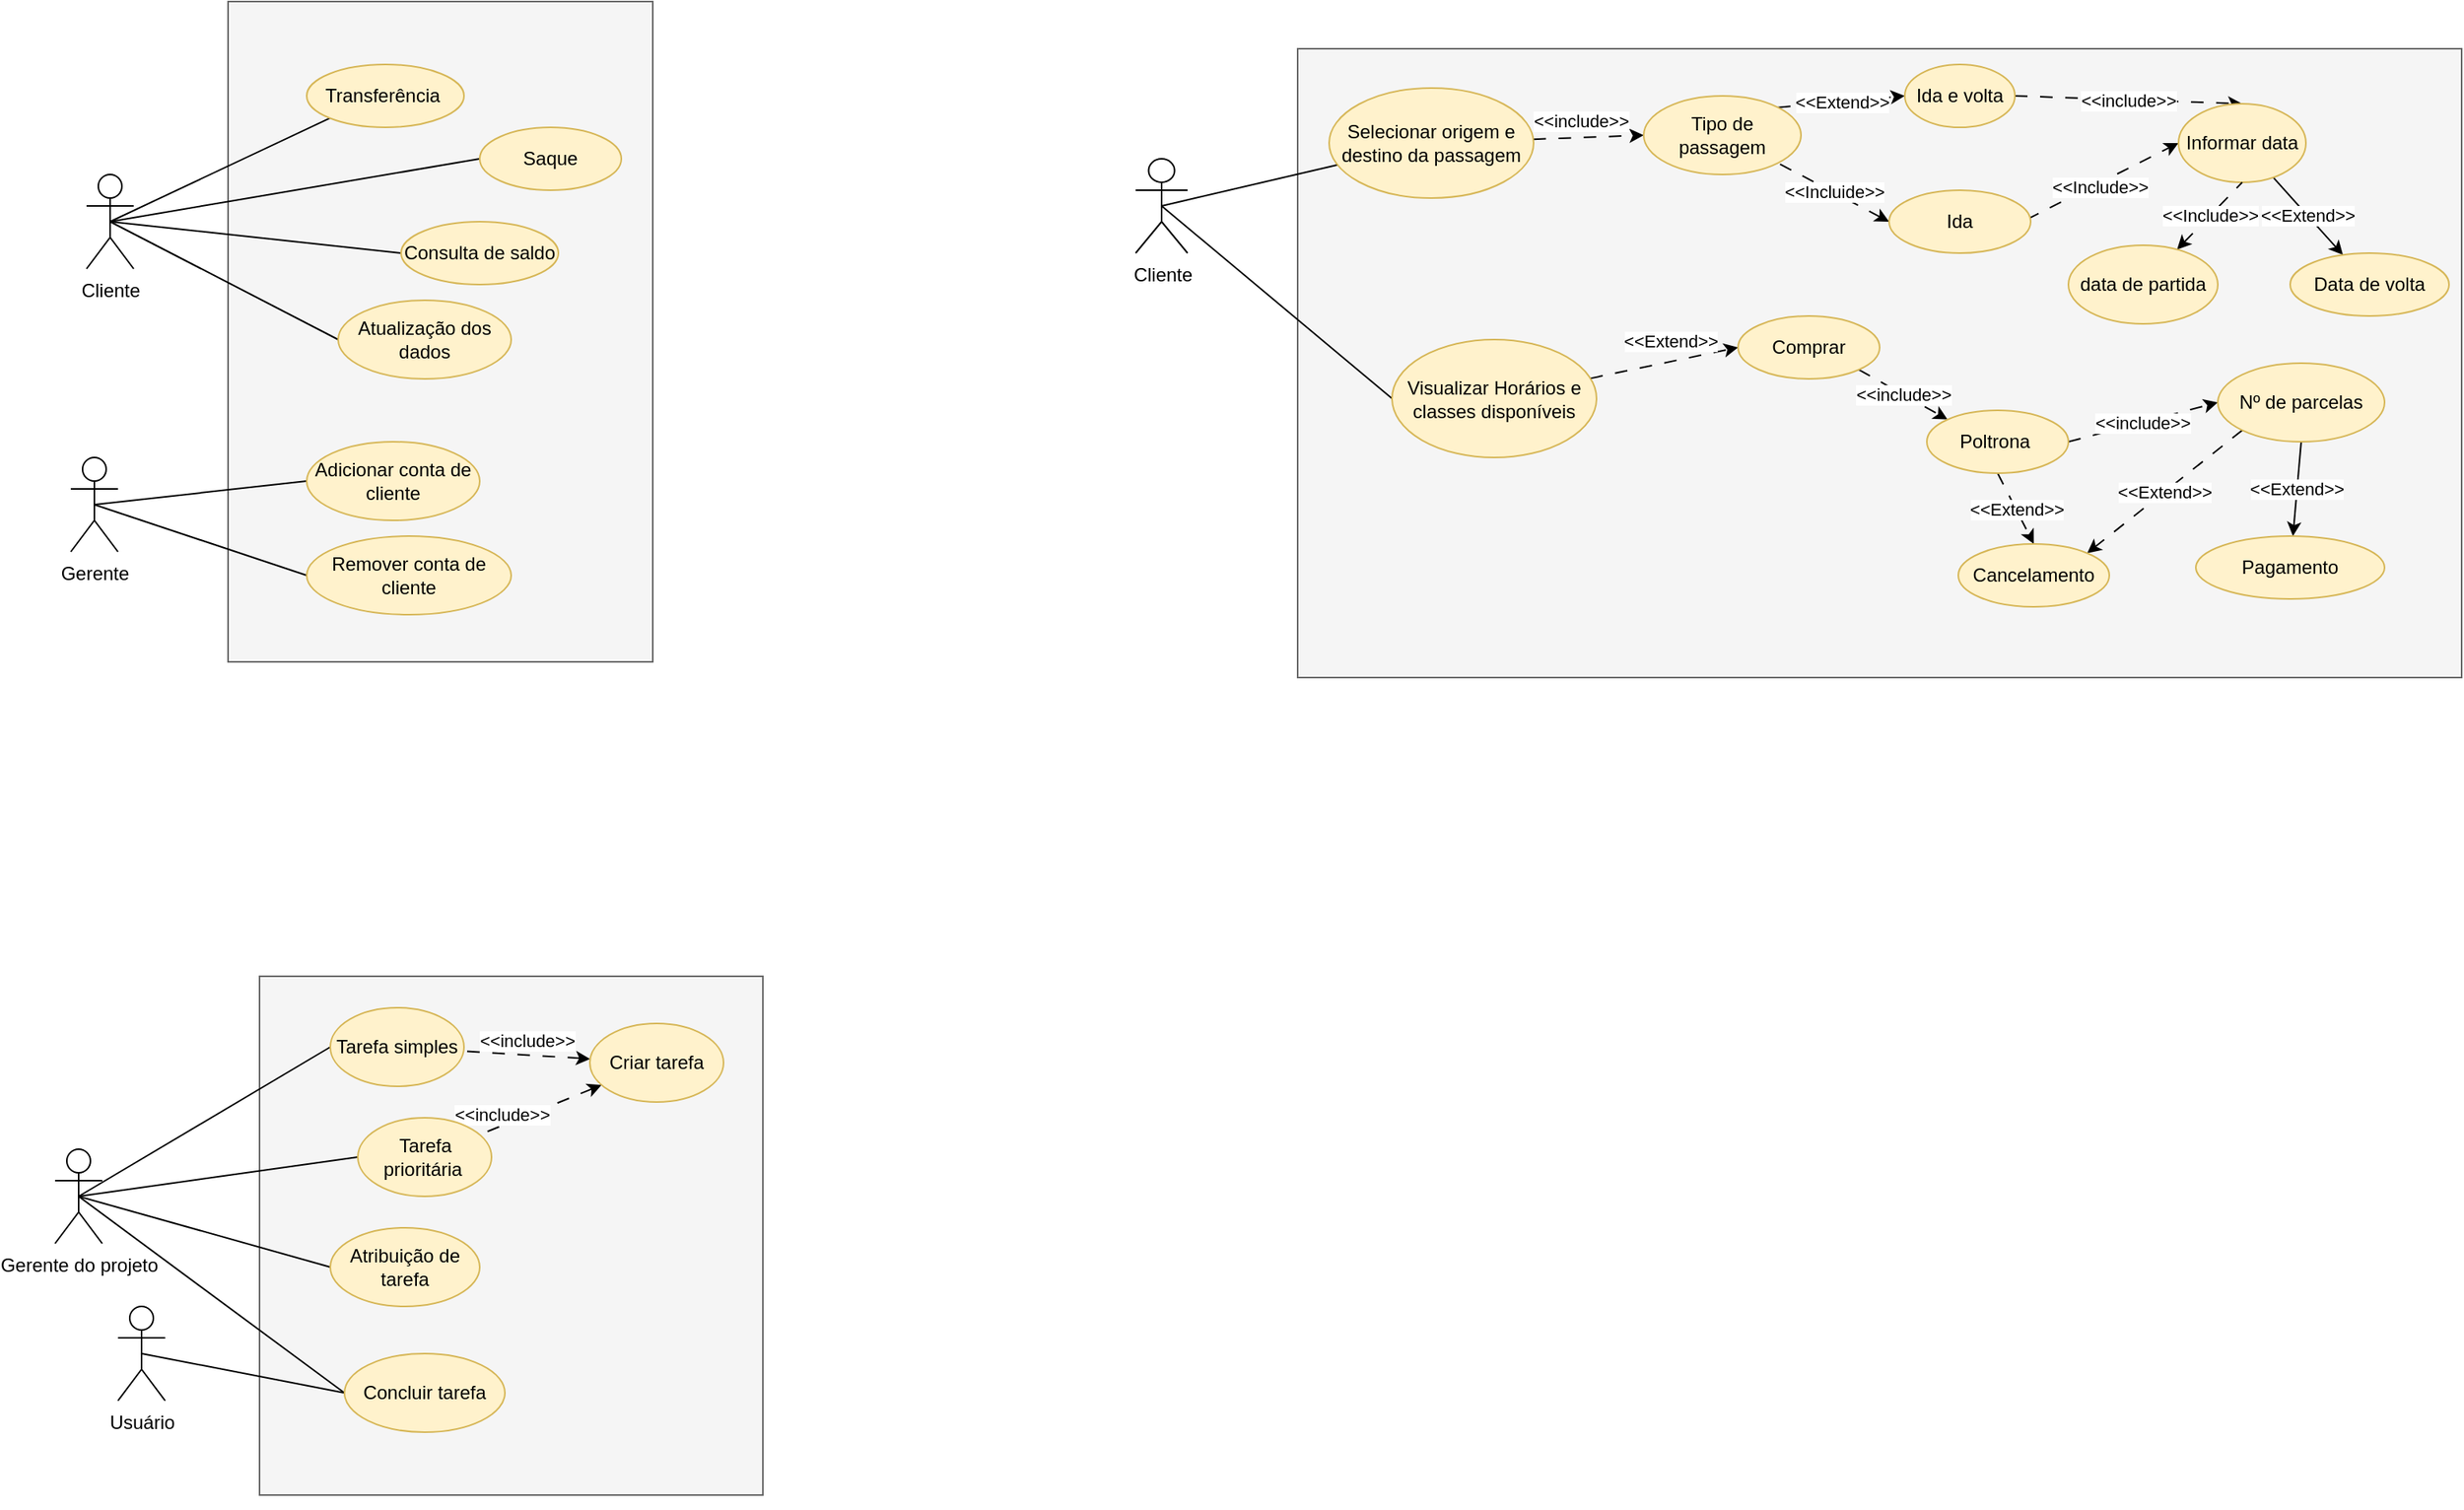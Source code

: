 <mxfile version="24.7.7">
  <diagram name="Página-1" id="RvR5tE_xyURKE1Yi1e9z">
    <mxGraphModel dx="1444" dy="764" grid="1" gridSize="10" guides="1" tooltips="1" connect="1" arrows="1" fold="1" page="1" pageScale="1" pageWidth="827" pageHeight="1169" math="0" shadow="0">
      <root>
        <mxCell id="0" />
        <mxCell id="1" parent="0" />
        <mxCell id="zZACtnFvRwucOKBFF_2M-2" value="" style="rounded=0;whiteSpace=wrap;html=1;fillColor=#f5f5f5;fontColor=#333333;strokeColor=#666666;" vertex="1" parent="1">
          <mxGeometry x="220" y="20" width="270" height="420" as="geometry" />
        </mxCell>
        <mxCell id="zZACtnFvRwucOKBFF_2M-13" style="rounded=0;orthogonalLoop=1;jettySize=auto;html=1;exitX=0.5;exitY=0.5;exitDx=0;exitDy=0;exitPerimeter=0;entryX=0;entryY=1;entryDx=0;entryDy=0;endArrow=none;endFill=0;" edge="1" parent="1" source="zZACtnFvRwucOKBFF_2M-1" target="zZACtnFvRwucOKBFF_2M-22">
          <mxGeometry relative="1" as="geometry">
            <mxPoint x="280" y="90" as="targetPoint" />
          </mxGeometry>
        </mxCell>
        <mxCell id="zZACtnFvRwucOKBFF_2M-14" style="rounded=0;orthogonalLoop=1;jettySize=auto;html=1;exitX=0.5;exitY=0.5;exitDx=0;exitDy=0;exitPerimeter=0;endArrow=none;endFill=0;entryX=0;entryY=0.5;entryDx=0;entryDy=0;" edge="1" parent="1" source="zZACtnFvRwucOKBFF_2M-1" target="zZACtnFvRwucOKBFF_2M-23">
          <mxGeometry relative="1" as="geometry">
            <mxPoint x="384" y="128.903" as="targetPoint" />
          </mxGeometry>
        </mxCell>
        <mxCell id="zZACtnFvRwucOKBFF_2M-15" style="rounded=0;orthogonalLoop=1;jettySize=auto;html=1;exitX=0.5;exitY=0.5;exitDx=0;exitDy=0;exitPerimeter=0;entryX=0;entryY=0.5;entryDx=0;entryDy=0;endArrow=none;endFill=0;" edge="1" parent="1" source="zZACtnFvRwucOKBFF_2M-1" target="zZACtnFvRwucOKBFF_2M-25">
          <mxGeometry relative="1" as="geometry">
            <mxPoint x="320.0" y="180" as="targetPoint" />
          </mxGeometry>
        </mxCell>
        <mxCell id="zZACtnFvRwucOKBFF_2M-17" style="rounded=0;orthogonalLoop=1;jettySize=auto;html=1;exitX=0.5;exitY=0.5;exitDx=0;exitDy=0;exitPerimeter=0;entryX=0;entryY=0.5;entryDx=0;entryDy=0;endArrow=none;endFill=0;" edge="1" parent="1" source="zZACtnFvRwucOKBFF_2M-1" target="zZACtnFvRwucOKBFF_2M-26">
          <mxGeometry relative="1" as="geometry">
            <mxPoint x="290.0" y="235" as="targetPoint" />
          </mxGeometry>
        </mxCell>
        <mxCell id="zZACtnFvRwucOKBFF_2M-1" value="Cliente" style="shape=umlActor;verticalLabelPosition=bottom;verticalAlign=top;html=1;outlineConnect=0;" vertex="1" parent="1">
          <mxGeometry x="130" y="130" width="30" height="60" as="geometry" />
        </mxCell>
        <mxCell id="zZACtnFvRwucOKBFF_2M-20" style="rounded=0;orthogonalLoop=1;jettySize=auto;html=1;exitX=0.5;exitY=0.5;exitDx=0;exitDy=0;exitPerimeter=0;entryX=0;entryY=0.5;entryDx=0;entryDy=0;endArrow=none;endFill=0;" edge="1" parent="1" source="zZACtnFvRwucOKBFF_2M-7" target="zZACtnFvRwucOKBFF_2M-27">
          <mxGeometry relative="1" as="geometry">
            <mxPoint x="270.0" y="320" as="targetPoint" />
          </mxGeometry>
        </mxCell>
        <mxCell id="zZACtnFvRwucOKBFF_2M-21" style="rounded=0;orthogonalLoop=1;jettySize=auto;html=1;exitX=0.5;exitY=0.5;exitDx=0;exitDy=0;exitPerimeter=0;endArrow=none;endFill=0;entryX=0;entryY=0.5;entryDx=0;entryDy=0;" edge="1" parent="1" source="zZACtnFvRwucOKBFF_2M-7" target="zZACtnFvRwucOKBFF_2M-28">
          <mxGeometry relative="1" as="geometry">
            <mxPoint x="270.0" y="376.486" as="targetPoint" />
          </mxGeometry>
        </mxCell>
        <mxCell id="zZACtnFvRwucOKBFF_2M-7" value="Gerente" style="shape=umlActor;verticalLabelPosition=bottom;verticalAlign=top;html=1;outlineConnect=0;" vertex="1" parent="1">
          <mxGeometry x="120" y="310" width="30" height="60" as="geometry" />
        </mxCell>
        <mxCell id="zZACtnFvRwucOKBFF_2M-22" value="&lt;div&gt;Transferência&amp;nbsp;&lt;/div&gt;" style="ellipse;whiteSpace=wrap;html=1;fillColor=#fff2cc;strokeColor=#d6b656;" vertex="1" parent="1">
          <mxGeometry x="270" y="60" width="100" height="40" as="geometry" />
        </mxCell>
        <mxCell id="zZACtnFvRwucOKBFF_2M-23" value="Saque" style="ellipse;whiteSpace=wrap;html=1;fillColor=#fff2cc;strokeColor=#d6b656;" vertex="1" parent="1">
          <mxGeometry x="380" y="100" width="90" height="40" as="geometry" />
        </mxCell>
        <mxCell id="zZACtnFvRwucOKBFF_2M-25" value="Consulta de saldo" style="ellipse;whiteSpace=wrap;html=1;fillColor=#fff2cc;strokeColor=#d6b656;" vertex="1" parent="1">
          <mxGeometry x="330" y="160" width="100" height="40" as="geometry" />
        </mxCell>
        <mxCell id="zZACtnFvRwucOKBFF_2M-26" value="Atualização dos dados" style="ellipse;whiteSpace=wrap;html=1;fillColor=#fff2cc;strokeColor=#d6b656;" vertex="1" parent="1">
          <mxGeometry x="290" y="210" width="110" height="50" as="geometry" />
        </mxCell>
        <mxCell id="zZACtnFvRwucOKBFF_2M-27" value="Adicionar conta de cliente" style="ellipse;whiteSpace=wrap;html=1;fillColor=#fff2cc;strokeColor=#d6b656;" vertex="1" parent="1">
          <mxGeometry x="270" y="300" width="110" height="50" as="geometry" />
        </mxCell>
        <mxCell id="zZACtnFvRwucOKBFF_2M-28" value="Remover conta de cliente" style="ellipse;whiteSpace=wrap;html=1;fillColor=#fff2cc;strokeColor=#d6b656;" vertex="1" parent="1">
          <mxGeometry x="270" y="360" width="130" height="50" as="geometry" />
        </mxCell>
        <mxCell id="zZACtnFvRwucOKBFF_2M-30" value="" style="rounded=0;whiteSpace=wrap;html=1;fillColor=#F5F5F5;fontColor=#333333;strokeColor=#666666;" vertex="1" parent="1">
          <mxGeometry x="240" y="640" width="320" height="330" as="geometry" />
        </mxCell>
        <mxCell id="zZACtnFvRwucOKBFF_2M-49" style="rounded=0;orthogonalLoop=1;jettySize=auto;html=1;exitX=0.5;exitY=0.5;exitDx=0;exitDy=0;exitPerimeter=0;entryX=0;entryY=0.5;entryDx=0;entryDy=0;endArrow=none;endFill=0;" edge="1" parent="1" source="zZACtnFvRwucOKBFF_2M-31" target="zZACtnFvRwucOKBFF_2M-34">
          <mxGeometry relative="1" as="geometry" />
        </mxCell>
        <mxCell id="zZACtnFvRwucOKBFF_2M-31" value="Usuário" style="shape=umlActor;verticalLabelPosition=bottom;verticalAlign=top;html=1;outlineConnect=0;" vertex="1" parent="1">
          <mxGeometry x="150" y="850" width="30" height="60" as="geometry" />
        </mxCell>
        <mxCell id="zZACtnFvRwucOKBFF_2M-48" style="rounded=0;orthogonalLoop=1;jettySize=auto;html=1;exitX=0.5;exitY=0.5;exitDx=0;exitDy=0;exitPerimeter=0;entryX=0;entryY=0.5;entryDx=0;entryDy=0;endArrow=none;endFill=0;" edge="1" parent="1" source="zZACtnFvRwucOKBFF_2M-32" target="zZACtnFvRwucOKBFF_2M-35">
          <mxGeometry relative="1" as="geometry" />
        </mxCell>
        <mxCell id="zZACtnFvRwucOKBFF_2M-50" style="rounded=0;orthogonalLoop=1;jettySize=auto;html=1;exitX=0.5;exitY=0.5;exitDx=0;exitDy=0;exitPerimeter=0;entryX=0;entryY=0.5;entryDx=0;entryDy=0;endArrow=none;endFill=0;" edge="1" parent="1" source="zZACtnFvRwucOKBFF_2M-32" target="zZACtnFvRwucOKBFF_2M-34">
          <mxGeometry relative="1" as="geometry">
            <mxPoint x="260.0" y="960" as="targetPoint" />
          </mxGeometry>
        </mxCell>
        <mxCell id="zZACtnFvRwucOKBFF_2M-54" style="rounded=0;orthogonalLoop=1;jettySize=auto;html=1;exitX=0.5;exitY=0.5;exitDx=0;exitDy=0;exitPerimeter=0;entryX=0;entryY=0.5;entryDx=0;entryDy=0;endArrow=none;endFill=0;" edge="1" parent="1" source="zZACtnFvRwucOKBFF_2M-32" target="zZACtnFvRwucOKBFF_2M-39">
          <mxGeometry relative="1" as="geometry" />
        </mxCell>
        <mxCell id="zZACtnFvRwucOKBFF_2M-55" style="rounded=0;orthogonalLoop=1;jettySize=auto;html=1;exitX=0.5;exitY=0.5;exitDx=0;exitDy=0;exitPerimeter=0;entryX=0;entryY=0.5;entryDx=0;entryDy=0;endArrow=none;endFill=0;" edge="1" parent="1" source="zZACtnFvRwucOKBFF_2M-32" target="zZACtnFvRwucOKBFF_2M-41">
          <mxGeometry relative="1" as="geometry" />
        </mxCell>
        <mxCell id="zZACtnFvRwucOKBFF_2M-32" value="Gerente do projeto" style="shape=umlActor;verticalLabelPosition=bottom;verticalAlign=top;html=1;outlineConnect=0;" vertex="1" parent="1">
          <mxGeometry x="110" y="750" width="30" height="60" as="geometry" />
        </mxCell>
        <mxCell id="zZACtnFvRwucOKBFF_2M-40" value="&amp;lt;&amp;lt;include&amp;gt;&amp;gt;" style="rounded=0;orthogonalLoop=1;jettySize=auto;html=1;endArrow=none;endFill=0;labelPosition=center;verticalLabelPosition=top;align=center;verticalAlign=bottom;dashed=1;dashPattern=8 8;fillColor=#f5f5f5;strokeColor=#000000;startArrow=classic;startFill=1;" edge="1" parent="1" source="zZACtnFvRwucOKBFF_2M-33" target="zZACtnFvRwucOKBFF_2M-39">
          <mxGeometry relative="1" as="geometry" />
        </mxCell>
        <mxCell id="zZACtnFvRwucOKBFF_2M-42" value="&amp;lt;&amp;lt;include&amp;gt;&amp;gt;" style="rounded=0;orthogonalLoop=1;jettySize=auto;html=1;endArrow=none;endFill=0;labelPosition=center;verticalLabelPosition=top;align=center;verticalAlign=bottom;dashed=1;dashPattern=8 8;startArrow=classic;startFill=1;" edge="1" parent="1" source="zZACtnFvRwucOKBFF_2M-33" target="zZACtnFvRwucOKBFF_2M-41">
          <mxGeometry x="0.661" y="2" relative="1" as="geometry">
            <mxPoint as="offset" />
          </mxGeometry>
        </mxCell>
        <mxCell id="zZACtnFvRwucOKBFF_2M-33" value="Criar tarefa" style="ellipse;whiteSpace=wrap;html=1;fillColor=#fff2cc;strokeColor=#d6b656;" vertex="1" parent="1">
          <mxGeometry x="450" y="670" width="85" height="50" as="geometry" />
        </mxCell>
        <mxCell id="zZACtnFvRwucOKBFF_2M-34" value="Concluir tarefa" style="ellipse;whiteSpace=wrap;html=1;fillColor=#fff2cc;strokeColor=#d6b656;" vertex="1" parent="1">
          <mxGeometry x="294" y="880" width="102" height="50" as="geometry" />
        </mxCell>
        <mxCell id="zZACtnFvRwucOKBFF_2M-35" value="Atribuição de tarefa" style="ellipse;whiteSpace=wrap;html=1;fillColor=#fff2cc;strokeColor=#d6b656;" vertex="1" parent="1">
          <mxGeometry x="285" y="800" width="95" height="50" as="geometry" />
        </mxCell>
        <mxCell id="zZACtnFvRwucOKBFF_2M-39" value="Tarefa simples" style="ellipse;whiteSpace=wrap;html=1;fillColor=#fff2cc;strokeColor=#d6b656;" vertex="1" parent="1">
          <mxGeometry x="285" y="660" width="85" height="50" as="geometry" />
        </mxCell>
        <mxCell id="zZACtnFvRwucOKBFF_2M-41" value="Tarefa prioritária&amp;nbsp;" style="ellipse;whiteSpace=wrap;html=1;fillColor=#fff2cc;strokeColor=#d6b656;" vertex="1" parent="1">
          <mxGeometry x="302.5" y="730" width="85" height="50" as="geometry" />
        </mxCell>
        <mxCell id="zZACtnFvRwucOKBFF_2M-53" style="edgeStyle=orthogonalEdgeStyle;rounded=0;orthogonalLoop=1;jettySize=auto;html=1;exitX=0.5;exitY=1;exitDx=0;exitDy=0;" edge="1" parent="1" source="zZACtnFvRwucOKBFF_2M-30" target="zZACtnFvRwucOKBFF_2M-30">
          <mxGeometry relative="1" as="geometry" />
        </mxCell>
        <mxCell id="zZACtnFvRwucOKBFF_2M-56" value="" style="rounded=0;whiteSpace=wrap;html=1;fillColor=#f5f5f5;fontColor=#333333;strokeColor=#666666;" vertex="1" parent="1">
          <mxGeometry x="900" y="50" width="740" height="400" as="geometry" />
        </mxCell>
        <mxCell id="zZACtnFvRwucOKBFF_2M-80" style="rounded=0;orthogonalLoop=1;jettySize=auto;html=1;endArrow=none;endFill=0;exitX=0.5;exitY=0.5;exitDx=0;exitDy=0;exitPerimeter=0;" edge="1" parent="1" source="zZACtnFvRwucOKBFF_2M-57" target="zZACtnFvRwucOKBFF_2M-59">
          <mxGeometry relative="1" as="geometry" />
        </mxCell>
        <mxCell id="zZACtnFvRwucOKBFF_2M-94" style="rounded=0;orthogonalLoop=1;jettySize=auto;html=1;exitX=0.5;exitY=0.5;exitDx=0;exitDy=0;exitPerimeter=0;entryX=0;entryY=0.5;entryDx=0;entryDy=0;endArrow=none;endFill=0;" edge="1" parent="1" source="zZACtnFvRwucOKBFF_2M-57" target="zZACtnFvRwucOKBFF_2M-81">
          <mxGeometry relative="1" as="geometry" />
        </mxCell>
        <mxCell id="zZACtnFvRwucOKBFF_2M-57" value="Cliente" style="shape=umlActor;verticalLabelPosition=bottom;verticalAlign=top;html=1;outlineConnect=0;" vertex="1" parent="1">
          <mxGeometry x="797" y="120" width="33" height="60" as="geometry" />
        </mxCell>
        <mxCell id="zZACtnFvRwucOKBFF_2M-63" value="&amp;lt;&amp;lt;Extend&amp;gt;&amp;gt;" style="rounded=0;orthogonalLoop=1;jettySize=auto;html=1;exitX=1;exitY=0;exitDx=0;exitDy=0;entryX=0;entryY=0.5;entryDx=0;entryDy=0;dashed=1;dashPattern=8 8;" edge="1" parent="1" source="zZACtnFvRwucOKBFF_2M-76" target="zZACtnFvRwucOKBFF_2M-62">
          <mxGeometry relative="1" as="geometry" />
        </mxCell>
        <mxCell id="zZACtnFvRwucOKBFF_2M-78" value="&amp;lt;&amp;lt;include&amp;gt;&amp;gt;" style="rounded=0;orthogonalLoop=1;jettySize=auto;html=1;entryX=0;entryY=0.5;entryDx=0;entryDy=0;dashed=1;dashPattern=8 8;" edge="1" parent="1" source="zZACtnFvRwucOKBFF_2M-59" target="zZACtnFvRwucOKBFF_2M-76">
          <mxGeometry x="-0.121" y="10" relative="1" as="geometry">
            <mxPoint as="offset" />
          </mxGeometry>
        </mxCell>
        <mxCell id="zZACtnFvRwucOKBFF_2M-59" value="Selecionar origem e destino da passagem" style="ellipse;whiteSpace=wrap;html=1;fillColor=#fff2cc;strokeColor=#d6b656;" vertex="1" parent="1">
          <mxGeometry x="920" y="75" width="130" height="70" as="geometry" />
        </mxCell>
        <mxCell id="zZACtnFvRwucOKBFF_2M-61" value="&amp;lt;&amp;lt;Incluide&amp;gt;&amp;gt;" style="rounded=0;orthogonalLoop=1;jettySize=auto;html=1;exitX=0;exitY=0.5;exitDx=0;exitDy=0;endArrow=none;endFill=0;dashed=1;startArrow=classic;startFill=1;dashPattern=8 8;entryX=1;entryY=1;entryDx=0;entryDy=0;" edge="1" parent="1" source="zZACtnFvRwucOKBFF_2M-60" target="zZACtnFvRwucOKBFF_2M-76">
          <mxGeometry relative="1" as="geometry">
            <mxPoint x="990" y="140" as="targetPoint" />
          </mxGeometry>
        </mxCell>
        <mxCell id="zZACtnFvRwucOKBFF_2M-65" style="rounded=0;orthogonalLoop=1;jettySize=auto;html=1;exitX=0.5;exitY=1;exitDx=0;exitDy=0;entryX=0;entryY=0.5;entryDx=0;entryDy=0;startArrow=none;startFill=0;dashed=1;dashPattern=8 8;" edge="1" parent="1" source="zZACtnFvRwucOKBFF_2M-60" target="zZACtnFvRwucOKBFF_2M-64">
          <mxGeometry relative="1" as="geometry" />
        </mxCell>
        <mxCell id="zZACtnFvRwucOKBFF_2M-71" value="&amp;lt;&amp;lt;Include&amp;gt;&amp;gt;" style="edgeLabel;html=1;align=center;verticalAlign=middle;resizable=0;points=[];" vertex="1" connectable="0" parent="zZACtnFvRwucOKBFF_2M-65">
          <mxGeometry x="-0.065" y="-2" relative="1" as="geometry">
            <mxPoint x="23" y="-11" as="offset" />
          </mxGeometry>
        </mxCell>
        <mxCell id="zZACtnFvRwucOKBFF_2M-60" value="Ida" style="ellipse;whiteSpace=wrap;html=1;fillColor=#fff2cc;strokeColor=#d6b656;" vertex="1" parent="1">
          <mxGeometry x="1276" y="140" width="90" height="40" as="geometry" />
        </mxCell>
        <mxCell id="zZACtnFvRwucOKBFF_2M-66" value="&amp;lt;&amp;lt;include&amp;gt;&amp;gt;" style="rounded=0;orthogonalLoop=1;jettySize=auto;html=1;exitX=1;exitY=0.5;exitDx=0;exitDy=0;entryX=0.5;entryY=0;entryDx=0;entryDy=0;dashed=1;dashPattern=8 8;" edge="1" parent="1" source="zZACtnFvRwucOKBFF_2M-62" target="zZACtnFvRwucOKBFF_2M-64">
          <mxGeometry relative="1" as="geometry">
            <mxPoint x="1110" y="290" as="targetPoint" />
          </mxGeometry>
        </mxCell>
        <mxCell id="zZACtnFvRwucOKBFF_2M-62" value="Ida e volta" style="ellipse;whiteSpace=wrap;html=1;fillColor=#fff2cc;strokeColor=#d6b656;" vertex="1" parent="1">
          <mxGeometry x="1286" y="60" width="70" height="40" as="geometry" />
        </mxCell>
        <mxCell id="zZACtnFvRwucOKBFF_2M-70" value="&amp;lt;&amp;lt;Extend&amp;gt;&amp;gt;" style="rounded=0;orthogonalLoop=1;jettySize=auto;html=1;" edge="1" parent="1" source="zZACtnFvRwucOKBFF_2M-64" target="zZACtnFvRwucOKBFF_2M-69">
          <mxGeometry relative="1" as="geometry" />
        </mxCell>
        <mxCell id="zZACtnFvRwucOKBFF_2M-64" value="Informar data" style="ellipse;whiteSpace=wrap;html=1;fillColor=#fff2cc;strokeColor=#d6b656;" vertex="1" parent="1">
          <mxGeometry x="1460" y="85" width="81" height="50" as="geometry" />
        </mxCell>
        <mxCell id="zZACtnFvRwucOKBFF_2M-68" value="&amp;lt;&amp;lt;Include&amp;gt;&amp;gt;" style="rounded=0;orthogonalLoop=1;jettySize=auto;html=1;entryX=0.5;entryY=1;entryDx=0;entryDy=0;endArrow=none;endFill=0;dashed=1;dashPattern=8 8;startArrow=classic;startFill=1;" edge="1" parent="1" source="zZACtnFvRwucOKBFF_2M-67" target="zZACtnFvRwucOKBFF_2M-64">
          <mxGeometry relative="1" as="geometry" />
        </mxCell>
        <mxCell id="zZACtnFvRwucOKBFF_2M-67" value="data de partida" style="ellipse;whiteSpace=wrap;html=1;fillColor=#fff2cc;strokeColor=#d6b656;" vertex="1" parent="1">
          <mxGeometry x="1390" y="175" width="95" height="50" as="geometry" />
        </mxCell>
        <mxCell id="zZACtnFvRwucOKBFF_2M-69" value="Data de volta" style="ellipse;whiteSpace=wrap;html=1;fillColor=#fff2cc;strokeColor=#d6b656;" vertex="1" parent="1">
          <mxGeometry x="1531" y="180" width="101" height="40" as="geometry" />
        </mxCell>
        <mxCell id="zZACtnFvRwucOKBFF_2M-75" style="edgeStyle=orthogonalEdgeStyle;rounded=0;orthogonalLoop=1;jettySize=auto;html=1;exitX=0.5;exitY=1;exitDx=0;exitDy=0;" edge="1" parent="1" source="zZACtnFvRwucOKBFF_2M-60" target="zZACtnFvRwucOKBFF_2M-60">
          <mxGeometry relative="1" as="geometry" />
        </mxCell>
        <mxCell id="zZACtnFvRwucOKBFF_2M-76" value="Tipo de passagem" style="ellipse;whiteSpace=wrap;html=1;fillColor=#fff2cc;strokeColor=#d6b656;" vertex="1" parent="1">
          <mxGeometry x="1120" y="80" width="100" height="50" as="geometry" />
        </mxCell>
        <mxCell id="zZACtnFvRwucOKBFF_2M-84" value="&amp;lt;&amp;lt;Extend&amp;gt;&amp;gt;" style="rounded=0;orthogonalLoop=1;jettySize=auto;html=1;entryX=0;entryY=0.5;entryDx=0;entryDy=0;dashed=1;dashPattern=8 8;" edge="1" parent="1" source="zZACtnFvRwucOKBFF_2M-81" target="zZACtnFvRwucOKBFF_2M-82">
          <mxGeometry x="0.128" y="13" relative="1" as="geometry">
            <mxPoint x="1" as="offset" />
          </mxGeometry>
        </mxCell>
        <mxCell id="zZACtnFvRwucOKBFF_2M-81" value="Visualizar Horários e classes disponíveis" style="ellipse;whiteSpace=wrap;html=1;fillColor=#fff2cc;strokeColor=#d6b656;" vertex="1" parent="1">
          <mxGeometry x="960" y="235" width="130" height="75" as="geometry" />
        </mxCell>
        <mxCell id="zZACtnFvRwucOKBFF_2M-87" value="&amp;lt;&amp;lt;include&amp;gt;&amp;gt;" style="rounded=0;orthogonalLoop=1;jettySize=auto;html=1;exitX=1;exitY=1;exitDx=0;exitDy=0;entryX=0;entryY=0;entryDx=0;entryDy=0;dashed=1;dashPattern=8 8;" edge="1" parent="1" source="zZACtnFvRwucOKBFF_2M-82" target="zZACtnFvRwucOKBFF_2M-85">
          <mxGeometry relative="1" as="geometry" />
        </mxCell>
        <mxCell id="zZACtnFvRwucOKBFF_2M-82" value="Comprar" style="ellipse;whiteSpace=wrap;html=1;fillColor=#fff2cc;strokeColor=#d6b656;" vertex="1" parent="1">
          <mxGeometry x="1180" y="220" width="90" height="40" as="geometry" />
        </mxCell>
        <mxCell id="zZACtnFvRwucOKBFF_2M-88" value="&amp;lt;&amp;lt;include&amp;gt;&amp;gt;" style="rounded=0;orthogonalLoop=1;jettySize=auto;html=1;exitX=1;exitY=0.5;exitDx=0;exitDy=0;entryX=0;entryY=0.5;entryDx=0;entryDy=0;dashed=1;dashPattern=8 8;" edge="1" parent="1" source="zZACtnFvRwucOKBFF_2M-85" target="zZACtnFvRwucOKBFF_2M-86">
          <mxGeometry relative="1" as="geometry" />
        </mxCell>
        <mxCell id="zZACtnFvRwucOKBFF_2M-92" value="&amp;lt;&amp;lt;Extend&amp;gt;&amp;gt;" style="rounded=0;orthogonalLoop=1;jettySize=auto;html=1;exitX=0.5;exitY=1;exitDx=0;exitDy=0;entryX=0.5;entryY=0;entryDx=0;entryDy=0;dashed=1;dashPattern=8 8;" edge="1" parent="1" source="zZACtnFvRwucOKBFF_2M-85" target="zZACtnFvRwucOKBFF_2M-91">
          <mxGeometry relative="1" as="geometry" />
        </mxCell>
        <mxCell id="zZACtnFvRwucOKBFF_2M-85" value="Poltrona&amp;nbsp;" style="ellipse;whiteSpace=wrap;html=1;fillColor=#fff2cc;strokeColor=#d6b656;" vertex="1" parent="1">
          <mxGeometry x="1300" y="280" width="90" height="40" as="geometry" />
        </mxCell>
        <mxCell id="zZACtnFvRwucOKBFF_2M-90" value="&amp;lt;&amp;lt;Extend&amp;gt;&amp;gt;" style="rounded=0;orthogonalLoop=1;jettySize=auto;html=1;exitX=0.5;exitY=1;exitDx=0;exitDy=0;" edge="1" parent="1" source="zZACtnFvRwucOKBFF_2M-86" target="zZACtnFvRwucOKBFF_2M-89">
          <mxGeometry relative="1" as="geometry" />
        </mxCell>
        <mxCell id="zZACtnFvRwucOKBFF_2M-93" value="&amp;lt;&amp;lt;Extend&amp;gt;&amp;gt;" style="rounded=0;orthogonalLoop=1;jettySize=auto;html=1;exitX=0;exitY=1;exitDx=0;exitDy=0;entryX=1;entryY=0;entryDx=0;entryDy=0;dashed=1;dashPattern=8 8;" edge="1" parent="1" source="zZACtnFvRwucOKBFF_2M-86" target="zZACtnFvRwucOKBFF_2M-91">
          <mxGeometry relative="1" as="geometry" />
        </mxCell>
        <mxCell id="zZACtnFvRwucOKBFF_2M-86" value="Nº de parcelas" style="ellipse;whiteSpace=wrap;html=1;fillColor=#fff2cc;strokeColor=#d6b656;" vertex="1" parent="1">
          <mxGeometry x="1485" y="250" width="106" height="50" as="geometry" />
        </mxCell>
        <mxCell id="zZACtnFvRwucOKBFF_2M-89" value="Pagamento" style="ellipse;whiteSpace=wrap;html=1;fillColor=#fff2cc;strokeColor=#d6b656;" vertex="1" parent="1">
          <mxGeometry x="1471" y="360" width="120" height="40" as="geometry" />
        </mxCell>
        <mxCell id="zZACtnFvRwucOKBFF_2M-91" value="Cancelamento" style="ellipse;whiteSpace=wrap;html=1;fillColor=#fff2cc;strokeColor=#d6b656;" vertex="1" parent="1">
          <mxGeometry x="1320" y="365" width="96" height="40" as="geometry" />
        </mxCell>
      </root>
    </mxGraphModel>
  </diagram>
</mxfile>
